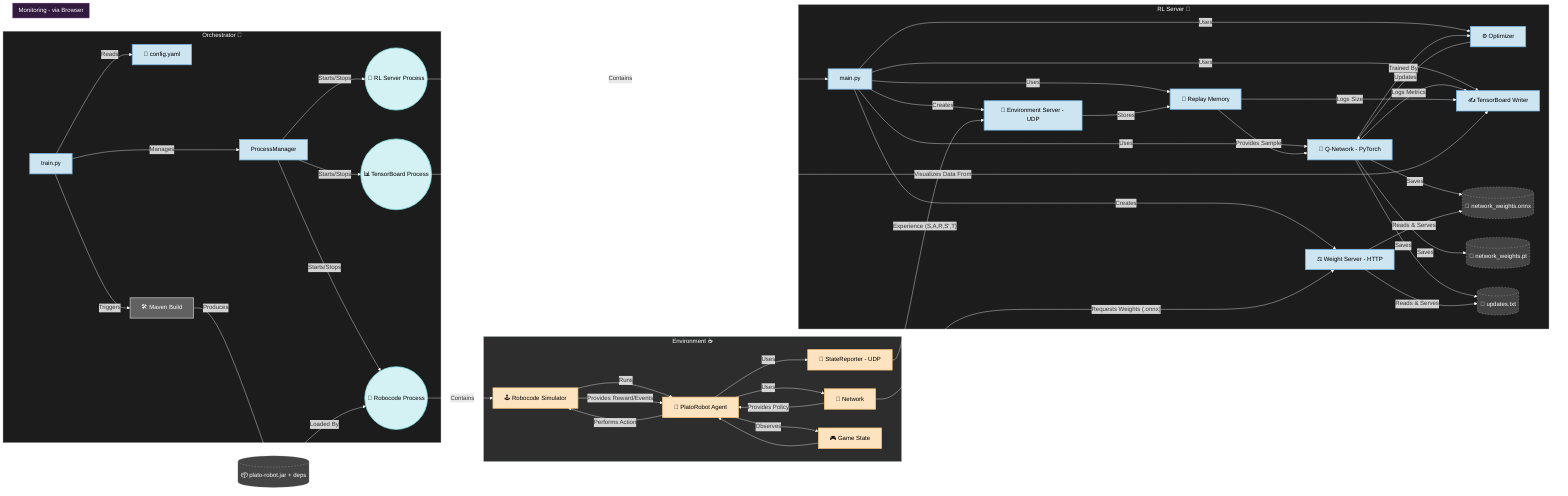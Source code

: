 flowchart LR
    subgraph Orchestrator["Orchestrator 🐍"]
        direction TB
        C["📄 config.yaml"]
        O["train.py"]
        P["ProcessManager"]
        SP(("🧠 RL Server Process"))
        RP(("🤖 Robocode Process"))
        TBP(("📊 TensorBoard Process"))
        MVN["🛠️ Maven Build"]
    end

    subgraph RLServer["RL Server 🐍"]
        direction TB
        Main["main.py"]
        ES["📨 Environment Server - UDP"]
        WS["⚖️ Weight Server - HTTP"]
        QNet["🧠 Q-Network - PyTorch"]
        Mem["💾 Replay Memory"]
        Opt["⚙️ Optimizer"]
        TBW["✍️ TensorBoard Writer"]
        ONNX[("📄 network_weights.onnx")]
        PT[("💾 network_weights.pt")]
        UPDATES[("📄 updates.txt")]
    end

    subgraph Environment["Environment ☕"]
        direction TB
        Sim["🕹️ Robocode Simulator"]
        Agent["🤖 PlatoRobot Agent"]
        NetDJL["🧠 Network"]
        StateRep["📡 StateReporter - UDP"]
        GameState["🎮 Game State"]
    end

    subgraph Monitoring["Monitoring - via Browser"]
    end

    %% Connections %%
    O -- Reads --> C
    O -- Manages --> P
    P -- "Starts/Stops" --> SP
    P -- "Starts/Stops" --> RP
    P -- "Starts/Stops" --> TBP
    O -- Triggers --> MVN
    SP -- Contains --> Main
    Main -- Creates --> ES
    Main -- Creates --> WS
    Main -- Uses --> QNet
    Main -- Uses --> Mem
    Main -- Uses --> Opt
    Main -- Uses --> TBW
    ES -- Stores --> Mem
    Mem -- Provides Sample --> QNet
    QNet -- Trained By --> Opt
    Opt -- Updates --> QNet
    QNet -- Logs Metrics --> TBW
    Mem -- Logs Size --> TBW
    QNet -- Saves --> ONNX
    QNet -- Saves --> PT
    QNet -- Saves --> UPDATES
    WS -- "Reads & Serves" --> ONNX
    WS -- "Reads & Serves" --> UPDATES
    RP -- Contains --> Sim
    Sim -- Runs --> Agent
    Agent -- Uses --> NetDJL
    Agent -- Uses --> StateRep
    Agent -- Observes --> GameState
    GameState --> Agent
    NetDJL -- Provides Policy --> Agent
    Agent -- Performs Action --> Sim
    Sim -- "Provides Reward/Events" --> Agent
    TBP -- "Visualizes Data From" --> TBW
    StateRep -- "Experience (S,A,R,S',T)" --> ES
    NetDJL -- "Requests Weights (.onnx)" --> WS
    MVN -- Produces --> RobotJAR[("📦 plato-robot.jar + deps")]
    RobotJAR -- Loaded By --> RP

    %% Node Styling Application %%
    class C,O,P,Main,ES,WS,QNet,Mem,Opt,TBW python
    class Sim,Agent,NetDJL,StateRep,GameState java
    class ONNX,PT,UPDATES,RobotJAR file
    class SP,RP,TBP process
    class MVN build

    %% Node Style Definitions (Revised Text Colors) %%
    classDef python fill:#cde4f1,stroke:#77b6e3,stroke-width:2px,color:#000
    classDef java fill:#fde3c0,stroke:#ffcc80,stroke-width:2px,color:#000  
    classDef file fill:#444444,stroke:#AAAAAA,stroke-width:1px,stroke-dasharray: 4 4,color:#FFF  
    classDef process fill:#d4f1f4,stroke:#7ededf,stroke-width:2px,color:#000
    classDef build fill:#616161,stroke:#bdbdbd,stroke-width:2px,color:#FFF  
    classDef monitoring fill:#e8dff5,stroke:#ba68c8,stroke-width:2px,color:#000
    classDef default color:#FFF

    %% Subgraph Styling (Dark Backgrounds, White Titles) %%
    style Orchestrator fill:#1c1c1c,stroke:#9e9e9e,color:#FFF
    style RLServer fill:#1c1c1c,stroke:#9e9e9e,color:#FFF
    style Environment fill:#2d2d2d,stroke:#b0bec5,color:#FFF
    style Monitoring fill:#331a3f,stroke:#ce93d8,color:#FFF

    %% Link Styling %%
    linkStyle default stroke:#FFFFFF,stroke-width:1px,fill:none;